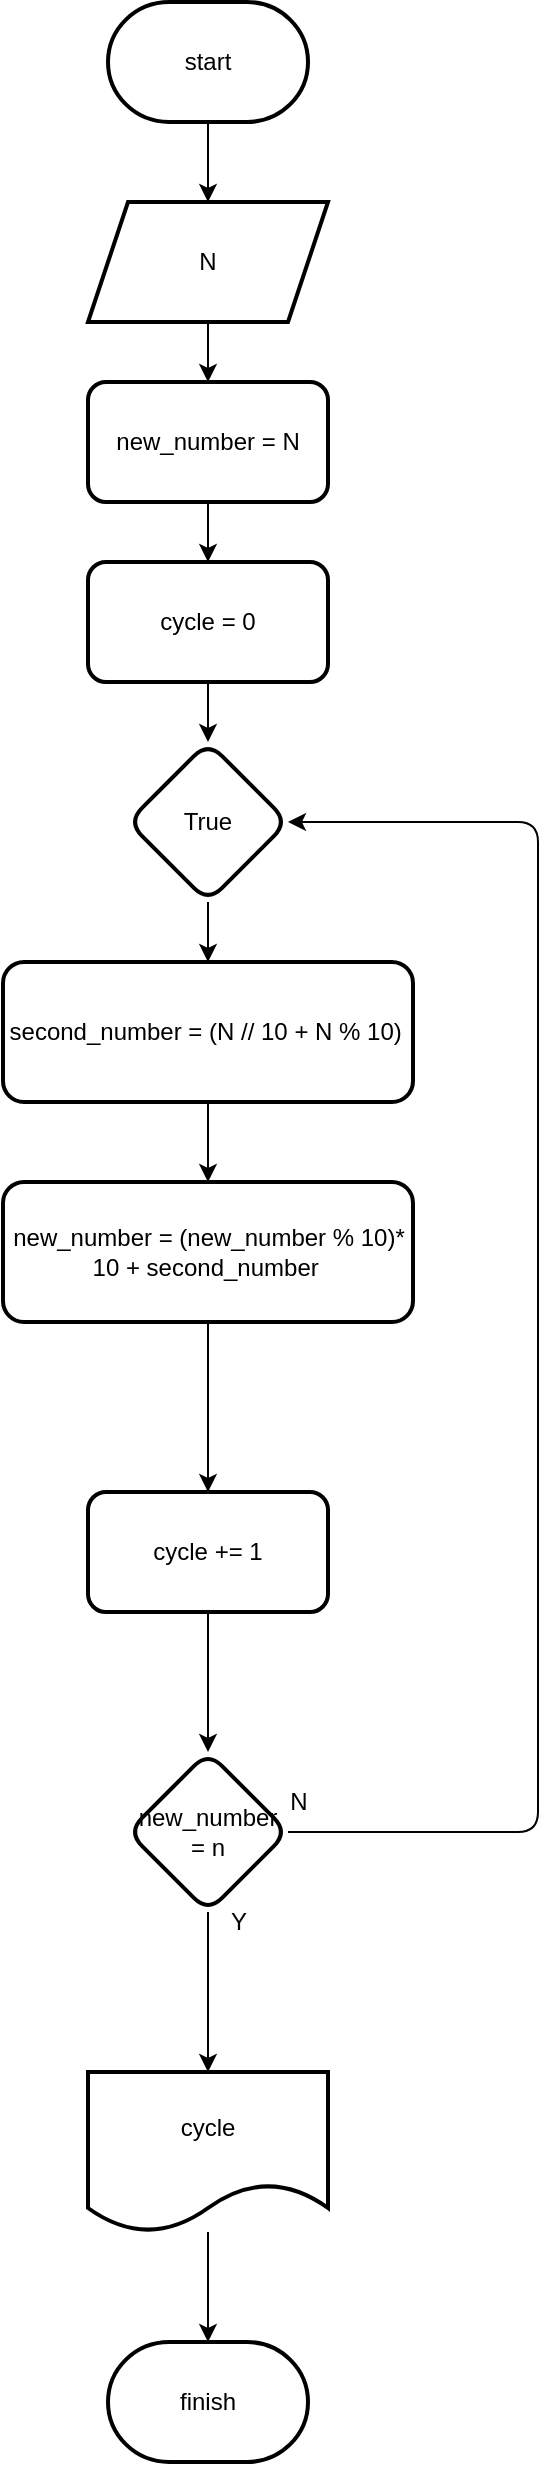 <mxfile>
    <diagram id="fgO24St5Axv_juWYNsjy" name="Page-1">
        <mxGraphModel dx="1060" dy="491" grid="1" gridSize="10" guides="1" tooltips="1" connect="1" arrows="1" fold="1" page="1" pageScale="1" pageWidth="850" pageHeight="1100" math="0" shadow="0">
            <root>
                <mxCell id="0"/>
                <mxCell id="1" parent="0"/>
                <mxCell id="4" value="" style="edgeStyle=none;html=1;" edge="1" parent="1" source="2" target="3">
                    <mxGeometry relative="1" as="geometry"/>
                </mxCell>
                <mxCell id="2" value="start" style="strokeWidth=2;html=1;shape=mxgraph.flowchart.terminator;whiteSpace=wrap;" vertex="1" parent="1">
                    <mxGeometry x="325" y="10" width="100" height="60" as="geometry"/>
                </mxCell>
                <mxCell id="6" value="" style="edgeStyle=none;html=1;" edge="1" parent="1" source="3" target="5">
                    <mxGeometry relative="1" as="geometry"/>
                </mxCell>
                <mxCell id="3" value="N" style="shape=parallelogram;perimeter=parallelogramPerimeter;whiteSpace=wrap;html=1;fixedSize=1;strokeWidth=2;" vertex="1" parent="1">
                    <mxGeometry x="315" y="110" width="120" height="60" as="geometry"/>
                </mxCell>
                <mxCell id="8" value="" style="edgeStyle=none;html=1;" edge="1" parent="1" source="5" target="7">
                    <mxGeometry relative="1" as="geometry"/>
                </mxCell>
                <mxCell id="5" value="new_number = N" style="rounded=1;whiteSpace=wrap;html=1;strokeWidth=2;" vertex="1" parent="1">
                    <mxGeometry x="315" y="200" width="120" height="60" as="geometry"/>
                </mxCell>
                <mxCell id="10" value="" style="edgeStyle=none;html=1;" edge="1" parent="1" source="7" target="9">
                    <mxGeometry relative="1" as="geometry"/>
                </mxCell>
                <mxCell id="7" value="cycle = 0" style="rounded=1;whiteSpace=wrap;html=1;strokeWidth=2;" vertex="1" parent="1">
                    <mxGeometry x="315" y="290" width="120" height="60" as="geometry"/>
                </mxCell>
                <mxCell id="12" value="" style="edgeStyle=none;html=1;" edge="1" parent="1" source="9" target="11">
                    <mxGeometry relative="1" as="geometry"/>
                </mxCell>
                <mxCell id="9" value="True" style="rhombus;whiteSpace=wrap;html=1;rounded=1;strokeWidth=2;" vertex="1" parent="1">
                    <mxGeometry x="335" y="380" width="80" height="80" as="geometry"/>
                </mxCell>
                <mxCell id="14" value="" style="edgeStyle=none;html=1;" edge="1" parent="1" source="11" target="13">
                    <mxGeometry relative="1" as="geometry"/>
                </mxCell>
                <mxCell id="11" value="second_number = (N // 10 + N % 10)&amp;nbsp;" style="rounded=1;whiteSpace=wrap;html=1;strokeWidth=2;" vertex="1" parent="1">
                    <mxGeometry x="272.5" y="490" width="205" height="70" as="geometry"/>
                </mxCell>
                <mxCell id="16" value="" style="edgeStyle=none;html=1;" edge="1" parent="1" source="13" target="15">
                    <mxGeometry relative="1" as="geometry"/>
                </mxCell>
                <mxCell id="13" value="new_number = (new_number % 10)* 10 + second_number&amp;nbsp;" style="rounded=1;whiteSpace=wrap;html=1;strokeWidth=2;" vertex="1" parent="1">
                    <mxGeometry x="272.5" y="600" width="205" height="70" as="geometry"/>
                </mxCell>
                <mxCell id="18" value="" style="edgeStyle=none;html=1;" edge="1" parent="1" source="15" target="17">
                    <mxGeometry relative="1" as="geometry"/>
                </mxCell>
                <mxCell id="15" value="cycle += 1" style="rounded=1;whiteSpace=wrap;html=1;strokeWidth=2;" vertex="1" parent="1">
                    <mxGeometry x="315" y="755" width="120" height="60" as="geometry"/>
                </mxCell>
                <mxCell id="20" value="" style="edgeStyle=none;html=1;" edge="1" parent="1" source="17" target="19">
                    <mxGeometry relative="1" as="geometry"/>
                </mxCell>
                <mxCell id="22" style="edgeStyle=none;html=1;entryX=1;entryY=0.5;entryDx=0;entryDy=0;" edge="1" parent="1" source="17" target="9">
                    <mxGeometry relative="1" as="geometry">
                        <Array as="points">
                            <mxPoint x="540" y="925"/>
                            <mxPoint x="540" y="420"/>
                        </Array>
                    </mxGeometry>
                </mxCell>
                <mxCell id="17" value="new_number = n" style="rhombus;whiteSpace=wrap;html=1;rounded=1;strokeWidth=2;" vertex="1" parent="1">
                    <mxGeometry x="335" y="885" width="80" height="80" as="geometry"/>
                </mxCell>
                <mxCell id="25" value="" style="edgeStyle=none;html=1;" edge="1" parent="1" source="19" target="24">
                    <mxGeometry relative="1" as="geometry"/>
                </mxCell>
                <mxCell id="19" value="cycle" style="shape=document;whiteSpace=wrap;html=1;boundedLbl=1;rounded=1;strokeWidth=2;" vertex="1" parent="1">
                    <mxGeometry x="315" y="1045" width="120" height="80" as="geometry"/>
                </mxCell>
                <mxCell id="21" value="Y" style="text;html=1;align=center;verticalAlign=middle;resizable=0;points=[];autosize=1;strokeColor=none;fillColor=none;" vertex="1" parent="1">
                    <mxGeometry x="380" y="960" width="20" height="20" as="geometry"/>
                </mxCell>
                <mxCell id="23" value="N" style="text;html=1;align=center;verticalAlign=middle;resizable=0;points=[];autosize=1;strokeColor=none;fillColor=none;" vertex="1" parent="1">
                    <mxGeometry x="410" y="900" width="20" height="20" as="geometry"/>
                </mxCell>
                <mxCell id="24" value="finish" style="strokeWidth=2;html=1;shape=mxgraph.flowchart.terminator;whiteSpace=wrap;" vertex="1" parent="1">
                    <mxGeometry x="325" y="1180" width="100" height="60" as="geometry"/>
                </mxCell>
            </root>
        </mxGraphModel>
    </diagram>
</mxfile>